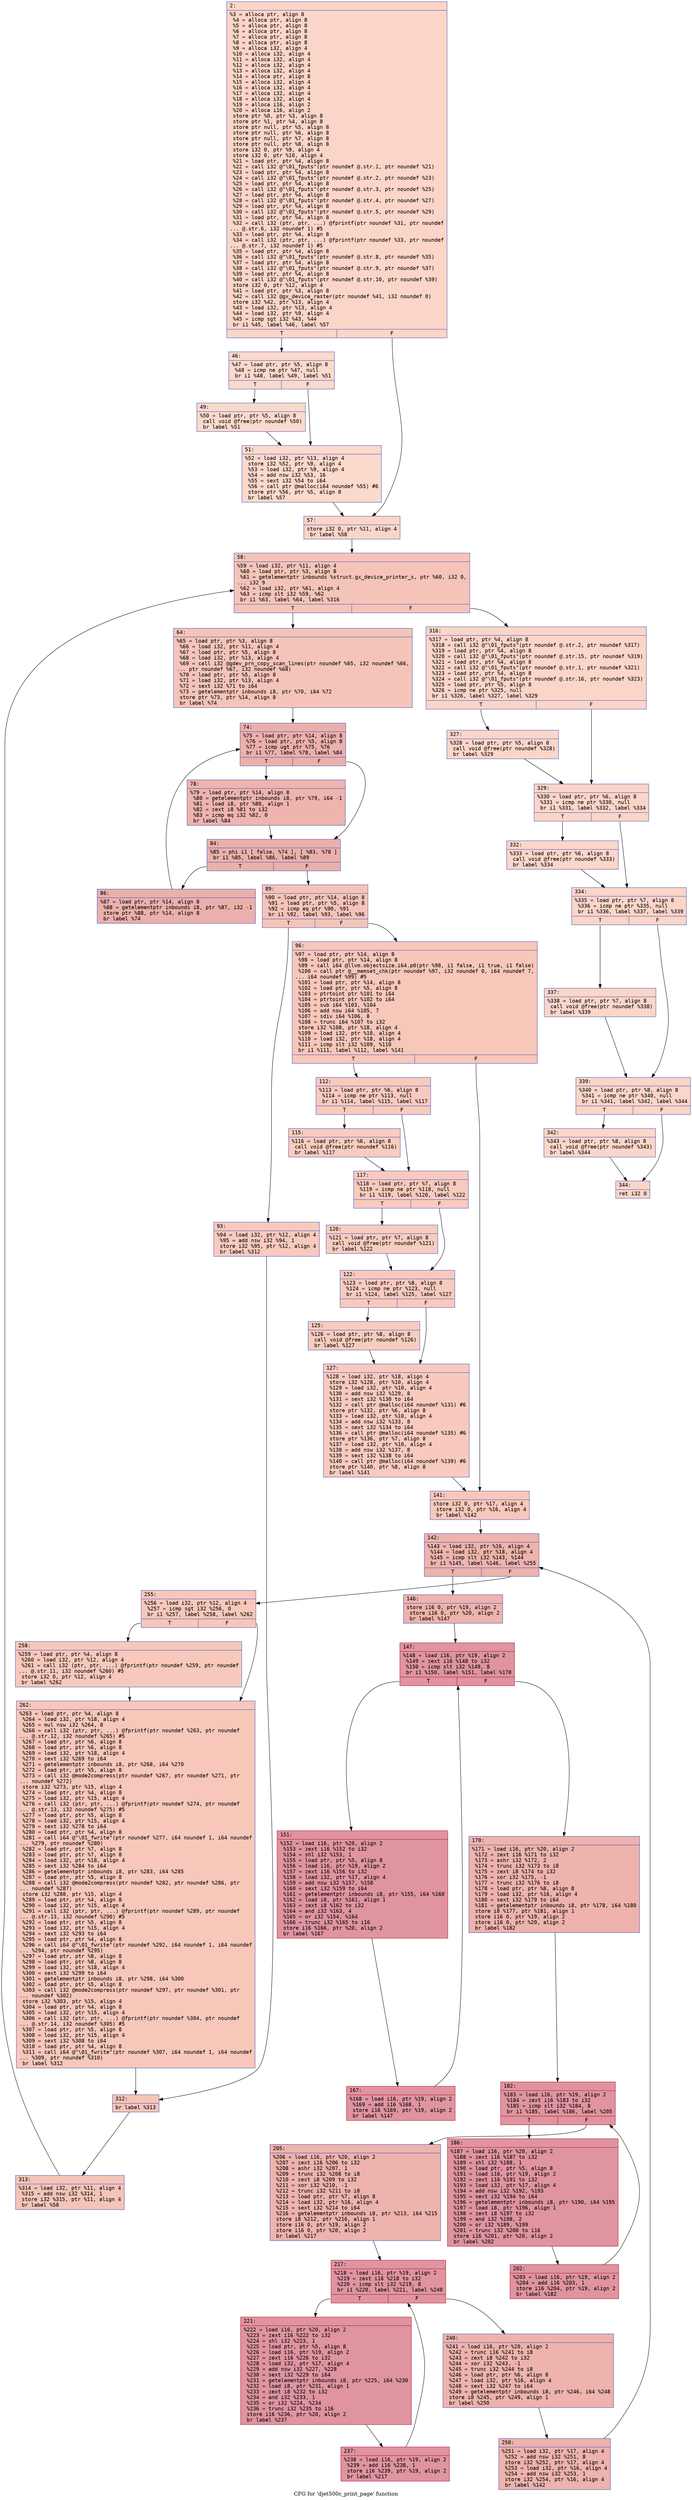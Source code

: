 digraph "CFG for 'djet500c_print_page' function" {
	label="CFG for 'djet500c_print_page' function";

	Node0x60000149a120 [shape=record,color="#3d50c3ff", style=filled, fillcolor="#f5a08170" fontname="Courier",label="{2:\l|  %3 = alloca ptr, align 8\l  %4 = alloca ptr, align 8\l  %5 = alloca ptr, align 8\l  %6 = alloca ptr, align 8\l  %7 = alloca ptr, align 8\l  %8 = alloca ptr, align 8\l  %9 = alloca i32, align 4\l  %10 = alloca i32, align 4\l  %11 = alloca i32, align 4\l  %12 = alloca i32, align 4\l  %13 = alloca i32, align 4\l  %14 = alloca ptr, align 8\l  %15 = alloca i32, align 4\l  %16 = alloca i32, align 4\l  %17 = alloca i32, align 4\l  %18 = alloca i32, align 4\l  %19 = alloca i16, align 2\l  %20 = alloca i16, align 2\l  store ptr %0, ptr %3, align 8\l  store ptr %1, ptr %4, align 8\l  store ptr null, ptr %5, align 8\l  store ptr null, ptr %6, align 8\l  store ptr null, ptr %7, align 8\l  store ptr null, ptr %8, align 8\l  store i32 0, ptr %9, align 4\l  store i32 0, ptr %10, align 4\l  %21 = load ptr, ptr %4, align 8\l  %22 = call i32 @\"\\01_fputs\"(ptr noundef @.str.1, ptr noundef %21)\l  %23 = load ptr, ptr %4, align 8\l  %24 = call i32 @\"\\01_fputs\"(ptr noundef @.str.2, ptr noundef %23)\l  %25 = load ptr, ptr %4, align 8\l  %26 = call i32 @\"\\01_fputs\"(ptr noundef @.str.3, ptr noundef %25)\l  %27 = load ptr, ptr %4, align 8\l  %28 = call i32 @\"\\01_fputs\"(ptr noundef @.str.4, ptr noundef %27)\l  %29 = load ptr, ptr %4, align 8\l  %30 = call i32 @\"\\01_fputs\"(ptr noundef @.str.5, ptr noundef %29)\l  %31 = load ptr, ptr %4, align 8\l  %32 = call i32 (ptr, ptr, ...) @fprintf(ptr noundef %31, ptr noundef\l... @.str.6, i32 noundef 1) #5\l  %33 = load ptr, ptr %4, align 8\l  %34 = call i32 (ptr, ptr, ...) @fprintf(ptr noundef %33, ptr noundef\l... @.str.7, i32 noundef 1) #5\l  %35 = load ptr, ptr %4, align 8\l  %36 = call i32 @\"\\01_fputs\"(ptr noundef @.str.8, ptr noundef %35)\l  %37 = load ptr, ptr %4, align 8\l  %38 = call i32 @\"\\01_fputs\"(ptr noundef @.str.9, ptr noundef %37)\l  %39 = load ptr, ptr %4, align 8\l  %40 = call i32 @\"\\01_fputs\"(ptr noundef @.str.10, ptr noundef %39)\l  store i32 0, ptr %12, align 4\l  %41 = load ptr, ptr %3, align 8\l  %42 = call i32 @gx_device_raster(ptr noundef %41, i32 noundef 0)\l  store i32 %42, ptr %13, align 4\l  %43 = load i32, ptr %13, align 4\l  %44 = load i32, ptr %9, align 4\l  %45 = icmp sgt i32 %43, %44\l  br i1 %45, label %46, label %57\l|{<s0>T|<s1>F}}"];
	Node0x60000149a120:s0 -> Node0x60000149a170[tooltip="2 -> 46\nProbability 50.00%" ];
	Node0x60000149a120:s1 -> Node0x60000149a260[tooltip="2 -> 57\nProbability 50.00%" ];
	Node0x60000149a170 [shape=record,color="#3d50c3ff", style=filled, fillcolor="#f7a88970" fontname="Courier",label="{46:\l|  %47 = load ptr, ptr %5, align 8\l  %48 = icmp ne ptr %47, null\l  br i1 %48, label %49, label %51\l|{<s0>T|<s1>F}}"];
	Node0x60000149a170:s0 -> Node0x60000149a1c0[tooltip="46 -> 49\nProbability 62.50%" ];
	Node0x60000149a170:s1 -> Node0x60000149a210[tooltip="46 -> 51\nProbability 37.50%" ];
	Node0x60000149a1c0 [shape=record,color="#3d50c3ff", style=filled, fillcolor="#f7ac8e70" fontname="Courier",label="{49:\l|  %50 = load ptr, ptr %5, align 8\l  call void @free(ptr noundef %50)\l  br label %51\l}"];
	Node0x60000149a1c0 -> Node0x60000149a210[tooltip="49 -> 51\nProbability 100.00%" ];
	Node0x60000149a210 [shape=record,color="#3d50c3ff", style=filled, fillcolor="#f7a88970" fontname="Courier",label="{51:\l|  %52 = load i32, ptr %13, align 4\l  store i32 %52, ptr %9, align 4\l  %53 = load i32, ptr %9, align 4\l  %54 = add nsw i32 %53, 16\l  %55 = sext i32 %54 to i64\l  %56 = call ptr @malloc(i64 noundef %55) #6\l  store ptr %56, ptr %5, align 8\l  br label %57\l}"];
	Node0x60000149a210 -> Node0x60000149a260[tooltip="51 -> 57\nProbability 100.00%" ];
	Node0x60000149a260 [shape=record,color="#3d50c3ff", style=filled, fillcolor="#f5a08170" fontname="Courier",label="{57:\l|  store i32 0, ptr %11, align 4\l  br label %58\l}"];
	Node0x60000149a260 -> Node0x60000149a2b0[tooltip="57 -> 58\nProbability 100.00%" ];
	Node0x60000149a2b0 [shape=record,color="#3d50c3ff", style=filled, fillcolor="#e97a5f70" fontname="Courier",label="{58:\l|  %59 = load i32, ptr %11, align 4\l  %60 = load ptr, ptr %3, align 8\l  %61 = getelementptr inbounds %struct.gx_device_printer_s, ptr %60, i32 0,\l... i32 9\l  %62 = load i32, ptr %61, align 4\l  %63 = icmp slt i32 %59, %62\l  br i1 %63, label %64, label %316\l|{<s0>T|<s1>F}}"];
	Node0x60000149a2b0:s0 -> Node0x60000149a300[tooltip="58 -> 64\nProbability 96.88%" ];
	Node0x60000149a2b0:s1 -> Node0x60000149ae40[tooltip="58 -> 316\nProbability 3.12%" ];
	Node0x60000149a300 [shape=record,color="#3d50c3ff", style=filled, fillcolor="#e97a5f70" fontname="Courier",label="{64:\l|  %65 = load ptr, ptr %3, align 8\l  %66 = load i32, ptr %11, align 4\l  %67 = load ptr, ptr %5, align 8\l  %68 = load i32, ptr %13, align 4\l  %69 = call i32 @gdev_prn_copy_scan_lines(ptr noundef %65, i32 noundef %66,\l... ptr noundef %67, i32 noundef %68)\l  %70 = load ptr, ptr %5, align 8\l  %71 = load i32, ptr %13, align 4\l  %72 = sext i32 %71 to i64\l  %73 = getelementptr inbounds i8, ptr %70, i64 %72\l  store ptr %73, ptr %14, align 8\l  br label %74\l}"];
	Node0x60000149a300 -> Node0x60000149a350[tooltip="64 -> 74\nProbability 100.00%" ];
	Node0x60000149a350 [shape=record,color="#3d50c3ff", style=filled, fillcolor="#d24b4070" fontname="Courier",label="{74:\l|  %75 = load ptr, ptr %14, align 8\l  %76 = load ptr, ptr %5, align 8\l  %77 = icmp ugt ptr %75, %76\l  br i1 %77, label %78, label %84\l|{<s0>T|<s1>F}}"];
	Node0x60000149a350:s0 -> Node0x60000149a3a0[tooltip="74 -> 78\nProbability 50.00%" ];
	Node0x60000149a350:s1 -> Node0x60000149a3f0[tooltip="74 -> 84\nProbability 50.00%" ];
	Node0x60000149a3a0 [shape=record,color="#3d50c3ff", style=filled, fillcolor="#d8564670" fontname="Courier",label="{78:\l|  %79 = load ptr, ptr %14, align 8\l  %80 = getelementptr inbounds i8, ptr %79, i64 -1\l  %81 = load i8, ptr %80, align 1\l  %82 = zext i8 %81 to i32\l  %83 = icmp eq i32 %82, 0\l  br label %84\l}"];
	Node0x60000149a3a0 -> Node0x60000149a3f0[tooltip="78 -> 84\nProbability 100.00%" ];
	Node0x60000149a3f0 [shape=record,color="#3d50c3ff", style=filled, fillcolor="#d24b4070" fontname="Courier",label="{84:\l|  %85 = phi i1 [ false, %74 ], [ %83, %78 ]\l  br i1 %85, label %86, label %89\l|{<s0>T|<s1>F}}"];
	Node0x60000149a3f0:s0 -> Node0x60000149a440[tooltip="84 -> 86\nProbability 96.88%" ];
	Node0x60000149a3f0:s1 -> Node0x60000149a490[tooltip="84 -> 89\nProbability 3.12%" ];
	Node0x60000149a440 [shape=record,color="#3d50c3ff", style=filled, fillcolor="#d24b4070" fontname="Courier",label="{86:\l|  %87 = load ptr, ptr %14, align 8\l  %88 = getelementptr inbounds i8, ptr %87, i32 -1\l  store ptr %88, ptr %14, align 8\l  br label %74\l}"];
	Node0x60000149a440 -> Node0x60000149a350[tooltip="86 -> 74\nProbability 100.00%" ];
	Node0x60000149a490 [shape=record,color="#3d50c3ff", style=filled, fillcolor="#e97a5f70" fontname="Courier",label="{89:\l|  %90 = load ptr, ptr %14, align 8\l  %91 = load ptr, ptr %5, align 8\l  %92 = icmp eq ptr %90, %91\l  br i1 %92, label %93, label %96\l|{<s0>T|<s1>F}}"];
	Node0x60000149a490:s0 -> Node0x60000149a4e0[tooltip="89 -> 93\nProbability 37.50%" ];
	Node0x60000149a490:s1 -> Node0x60000149a530[tooltip="89 -> 96\nProbability 62.50%" ];
	Node0x60000149a4e0 [shape=record,color="#3d50c3ff", style=filled, fillcolor="#ef886b70" fontname="Courier",label="{93:\l|  %94 = load i32, ptr %12, align 4\l  %95 = add nsw i32 %94, 1\l  store i32 %95, ptr %12, align 4\l  br label %312\l}"];
	Node0x60000149a4e0 -> Node0x60000149ada0[tooltip="93 -> 312\nProbability 100.00%" ];
	Node0x60000149a530 [shape=record,color="#3d50c3ff", style=filled, fillcolor="#ec7f6370" fontname="Courier",label="{96:\l|  %97 = load ptr, ptr %14, align 8\l  %98 = load ptr, ptr %14, align 8\l  %99 = call i64 @llvm.objectsize.i64.p0(ptr %98, i1 false, i1 true, i1 false)\l  %100 = call ptr @__memset_chk(ptr noundef %97, i32 noundef 0, i64 noundef 7,\l... i64 noundef %99) #5\l  %101 = load ptr, ptr %14, align 8\l  %102 = load ptr, ptr %5, align 8\l  %103 = ptrtoint ptr %101 to i64\l  %104 = ptrtoint ptr %102 to i64\l  %105 = sub i64 %103, %104\l  %106 = add nsw i64 %105, 7\l  %107 = sdiv i64 %106, 8\l  %108 = trunc i64 %107 to i32\l  store i32 %108, ptr %18, align 4\l  %109 = load i32, ptr %10, align 4\l  %110 = load i32, ptr %18, align 4\l  %111 = icmp slt i32 %109, %110\l  br i1 %111, label %112, label %141\l|{<s0>T|<s1>F}}"];
	Node0x60000149a530:s0 -> Node0x60000149a580[tooltip="96 -> 112\nProbability 50.00%" ];
	Node0x60000149a530:s1 -> Node0x60000149a7b0[tooltip="96 -> 141\nProbability 50.00%" ];
	Node0x60000149a580 [shape=record,color="#3d50c3ff", style=filled, fillcolor="#ef886b70" fontname="Courier",label="{112:\l|  %113 = load ptr, ptr %6, align 8\l  %114 = icmp ne ptr %113, null\l  br i1 %114, label %115, label %117\l|{<s0>T|<s1>F}}"];
	Node0x60000149a580:s0 -> Node0x60000149a5d0[tooltip="112 -> 115\nProbability 62.50%" ];
	Node0x60000149a580:s1 -> Node0x60000149a620[tooltip="112 -> 117\nProbability 37.50%" ];
	Node0x60000149a5d0 [shape=record,color="#3d50c3ff", style=filled, fillcolor="#f08b6e70" fontname="Courier",label="{115:\l|  %116 = load ptr, ptr %6, align 8\l  call void @free(ptr noundef %116)\l  br label %117\l}"];
	Node0x60000149a5d0 -> Node0x60000149a620[tooltip="115 -> 117\nProbability 100.00%" ];
	Node0x60000149a620 [shape=record,color="#3d50c3ff", style=filled, fillcolor="#ef886b70" fontname="Courier",label="{117:\l|  %118 = load ptr, ptr %7, align 8\l  %119 = icmp ne ptr %118, null\l  br i1 %119, label %120, label %122\l|{<s0>T|<s1>F}}"];
	Node0x60000149a620:s0 -> Node0x60000149a670[tooltip="117 -> 120\nProbability 62.50%" ];
	Node0x60000149a620:s1 -> Node0x60000149a6c0[tooltip="117 -> 122\nProbability 37.50%" ];
	Node0x60000149a670 [shape=record,color="#3d50c3ff", style=filled, fillcolor="#f08b6e70" fontname="Courier",label="{120:\l|  %121 = load ptr, ptr %7, align 8\l  call void @free(ptr noundef %121)\l  br label %122\l}"];
	Node0x60000149a670 -> Node0x60000149a6c0[tooltip="120 -> 122\nProbability 100.00%" ];
	Node0x60000149a6c0 [shape=record,color="#3d50c3ff", style=filled, fillcolor="#ef886b70" fontname="Courier",label="{122:\l|  %123 = load ptr, ptr %8, align 8\l  %124 = icmp ne ptr %123, null\l  br i1 %124, label %125, label %127\l|{<s0>T|<s1>F}}"];
	Node0x60000149a6c0:s0 -> Node0x60000149a710[tooltip="122 -> 125\nProbability 62.50%" ];
	Node0x60000149a6c0:s1 -> Node0x60000149a760[tooltip="122 -> 127\nProbability 37.50%" ];
	Node0x60000149a710 [shape=record,color="#3d50c3ff", style=filled, fillcolor="#f08b6e70" fontname="Courier",label="{125:\l|  %126 = load ptr, ptr %8, align 8\l  call void @free(ptr noundef %126)\l  br label %127\l}"];
	Node0x60000149a710 -> Node0x60000149a760[tooltip="125 -> 127\nProbability 100.00%" ];
	Node0x60000149a760 [shape=record,color="#3d50c3ff", style=filled, fillcolor="#ef886b70" fontname="Courier",label="{127:\l|  %128 = load i32, ptr %18, align 4\l  store i32 %128, ptr %10, align 4\l  %129 = load i32, ptr %10, align 4\l  %130 = add nsw i32 %129, 8\l  %131 = sext i32 %130 to i64\l  %132 = call ptr @malloc(i64 noundef %131) #6\l  store ptr %132, ptr %6, align 8\l  %133 = load i32, ptr %10, align 4\l  %134 = add nsw i32 %133, 8\l  %135 = sext i32 %134 to i64\l  %136 = call ptr @malloc(i64 noundef %135) #6\l  store ptr %136, ptr %7, align 8\l  %137 = load i32, ptr %10, align 4\l  %138 = add nsw i32 %137, 8\l  %139 = sext i32 %138 to i64\l  %140 = call ptr @malloc(i64 noundef %139) #6\l  store ptr %140, ptr %8, align 8\l  br label %141\l}"];
	Node0x60000149a760 -> Node0x60000149a7b0[tooltip="127 -> 141\nProbability 100.00%" ];
	Node0x60000149a7b0 [shape=record,color="#3d50c3ff", style=filled, fillcolor="#ec7f6370" fontname="Courier",label="{141:\l|  store i32 0, ptr %17, align 4\l  store i32 0, ptr %16, align 4\l  br label %142\l}"];
	Node0x60000149a7b0 -> Node0x60000149a800[tooltip="141 -> 142\nProbability 100.00%" ];
	Node0x60000149a800 [shape=record,color="#3d50c3ff", style=filled, fillcolor="#d6524470" fontname="Courier",label="{142:\l|  %143 = load i32, ptr %16, align 4\l  %144 = load i32, ptr %18, align 4\l  %145 = icmp slt i32 %143, %144\l  br i1 %145, label %146, label %255\l|{<s0>T|<s1>F}}"];
	Node0x60000149a800:s0 -> Node0x60000149a850[tooltip="142 -> 146\nProbability 96.88%" ];
	Node0x60000149a800:s1 -> Node0x60000149acb0[tooltip="142 -> 255\nProbability 3.12%" ];
	Node0x60000149a850 [shape=record,color="#3d50c3ff", style=filled, fillcolor="#d6524470" fontname="Courier",label="{146:\l|  store i16 0, ptr %19, align 2\l  store i16 0, ptr %20, align 2\l  br label %147\l}"];
	Node0x60000149a850 -> Node0x60000149a8a0[tooltip="146 -> 147\nProbability 100.00%" ];
	Node0x60000149a8a0 [shape=record,color="#b70d28ff", style=filled, fillcolor="#b70d2870" fontname="Courier",label="{147:\l|  %148 = load i16, ptr %19, align 2\l  %149 = zext i16 %148 to i32\l  %150 = icmp slt i32 %149, 8\l  br i1 %150, label %151, label %170\l|{<s0>T|<s1>F}}"];
	Node0x60000149a8a0:s0 -> Node0x60000149a8f0[tooltip="147 -> 151\nProbability 96.88%" ];
	Node0x60000149a8a0:s1 -> Node0x60000149a990[tooltip="147 -> 170\nProbability 3.12%" ];
	Node0x60000149a8f0 [shape=record,color="#b70d28ff", style=filled, fillcolor="#b70d2870" fontname="Courier",label="{151:\l|  %152 = load i16, ptr %20, align 2\l  %153 = zext i16 %152 to i32\l  %154 = shl i32 %153, 1\l  %155 = load ptr, ptr %5, align 8\l  %156 = load i16, ptr %19, align 2\l  %157 = zext i16 %156 to i32\l  %158 = load i32, ptr %17, align 4\l  %159 = add nsw i32 %157, %158\l  %160 = sext i32 %159 to i64\l  %161 = getelementptr inbounds i8, ptr %155, i64 %160\l  %162 = load i8, ptr %161, align 1\l  %163 = zext i8 %162 to i32\l  %164 = and i32 %163, 4\l  %165 = or i32 %154, %164\l  %166 = trunc i32 %165 to i16\l  store i16 %166, ptr %20, align 2\l  br label %167\l}"];
	Node0x60000149a8f0 -> Node0x60000149a940[tooltip="151 -> 167\nProbability 100.00%" ];
	Node0x60000149a940 [shape=record,color="#b70d28ff", style=filled, fillcolor="#b70d2870" fontname="Courier",label="{167:\l|  %168 = load i16, ptr %19, align 2\l  %169 = add i16 %168, 1\l  store i16 %169, ptr %19, align 2\l  br label %147\l}"];
	Node0x60000149a940 -> Node0x60000149a8a0[tooltip="167 -> 147\nProbability 100.00%" ];
	Node0x60000149a990 [shape=record,color="#3d50c3ff", style=filled, fillcolor="#d6524470" fontname="Courier",label="{170:\l|  %171 = load i16, ptr %20, align 2\l  %172 = zext i16 %171 to i32\l  %173 = ashr i32 %172, 2\l  %174 = trunc i32 %173 to i8\l  %175 = zext i8 %174 to i32\l  %176 = xor i32 %175, -1\l  %177 = trunc i32 %176 to i8\l  %178 = load ptr, ptr %8, align 8\l  %179 = load i32, ptr %16, align 4\l  %180 = sext i32 %179 to i64\l  %181 = getelementptr inbounds i8, ptr %178, i64 %180\l  store i8 %177, ptr %181, align 1\l  store i16 0, ptr %19, align 2\l  store i16 0, ptr %20, align 2\l  br label %182\l}"];
	Node0x60000149a990 -> Node0x60000149a9e0[tooltip="170 -> 182\nProbability 100.00%" ];
	Node0x60000149a9e0 [shape=record,color="#b70d28ff", style=filled, fillcolor="#b70d2870" fontname="Courier",label="{182:\l|  %183 = load i16, ptr %19, align 2\l  %184 = zext i16 %183 to i32\l  %185 = icmp slt i32 %184, 8\l  br i1 %185, label %186, label %205\l|{<s0>T|<s1>F}}"];
	Node0x60000149a9e0:s0 -> Node0x60000149aa30[tooltip="182 -> 186\nProbability 96.88%" ];
	Node0x60000149a9e0:s1 -> Node0x60000149aad0[tooltip="182 -> 205\nProbability 3.12%" ];
	Node0x60000149aa30 [shape=record,color="#b70d28ff", style=filled, fillcolor="#b70d2870" fontname="Courier",label="{186:\l|  %187 = load i16, ptr %20, align 2\l  %188 = zext i16 %187 to i32\l  %189 = shl i32 %188, 1\l  %190 = load ptr, ptr %5, align 8\l  %191 = load i16, ptr %19, align 2\l  %192 = zext i16 %191 to i32\l  %193 = load i32, ptr %17, align 4\l  %194 = add nsw i32 %192, %193\l  %195 = sext i32 %194 to i64\l  %196 = getelementptr inbounds i8, ptr %190, i64 %195\l  %197 = load i8, ptr %196, align 1\l  %198 = zext i8 %197 to i32\l  %199 = and i32 %198, 2\l  %200 = or i32 %189, %199\l  %201 = trunc i32 %200 to i16\l  store i16 %201, ptr %20, align 2\l  br label %202\l}"];
	Node0x60000149aa30 -> Node0x60000149aa80[tooltip="186 -> 202\nProbability 100.00%" ];
	Node0x60000149aa80 [shape=record,color="#b70d28ff", style=filled, fillcolor="#b70d2870" fontname="Courier",label="{202:\l|  %203 = load i16, ptr %19, align 2\l  %204 = add i16 %203, 1\l  store i16 %204, ptr %19, align 2\l  br label %182\l}"];
	Node0x60000149aa80 -> Node0x60000149a9e0[tooltip="202 -> 182\nProbability 100.00%" ];
	Node0x60000149aad0 [shape=record,color="#3d50c3ff", style=filled, fillcolor="#d6524470" fontname="Courier",label="{205:\l|  %206 = load i16, ptr %20, align 2\l  %207 = zext i16 %206 to i32\l  %208 = ashr i32 %207, 1\l  %209 = trunc i32 %208 to i8\l  %210 = zext i8 %209 to i32\l  %211 = xor i32 %210, -1\l  %212 = trunc i32 %211 to i8\l  %213 = load ptr, ptr %7, align 8\l  %214 = load i32, ptr %16, align 4\l  %215 = sext i32 %214 to i64\l  %216 = getelementptr inbounds i8, ptr %213, i64 %215\l  store i8 %212, ptr %216, align 1\l  store i16 0, ptr %19, align 2\l  store i16 0, ptr %20, align 2\l  br label %217\l}"];
	Node0x60000149aad0 -> Node0x60000149ab20[tooltip="205 -> 217\nProbability 100.00%" ];
	Node0x60000149ab20 [shape=record,color="#b70d28ff", style=filled, fillcolor="#b70d2870" fontname="Courier",label="{217:\l|  %218 = load i16, ptr %19, align 2\l  %219 = zext i16 %218 to i32\l  %220 = icmp slt i32 %219, 8\l  br i1 %220, label %221, label %240\l|{<s0>T|<s1>F}}"];
	Node0x60000149ab20:s0 -> Node0x60000149ab70[tooltip="217 -> 221\nProbability 96.88%" ];
	Node0x60000149ab20:s1 -> Node0x60000149ac10[tooltip="217 -> 240\nProbability 3.12%" ];
	Node0x60000149ab70 [shape=record,color="#b70d28ff", style=filled, fillcolor="#b70d2870" fontname="Courier",label="{221:\l|  %222 = load i16, ptr %20, align 2\l  %223 = zext i16 %222 to i32\l  %224 = shl i32 %223, 1\l  %225 = load ptr, ptr %5, align 8\l  %226 = load i16, ptr %19, align 2\l  %227 = zext i16 %226 to i32\l  %228 = load i32, ptr %17, align 4\l  %229 = add nsw i32 %227, %228\l  %230 = sext i32 %229 to i64\l  %231 = getelementptr inbounds i8, ptr %225, i64 %230\l  %232 = load i8, ptr %231, align 1\l  %233 = zext i8 %232 to i32\l  %234 = and i32 %233, 1\l  %235 = or i32 %224, %234\l  %236 = trunc i32 %235 to i16\l  store i16 %236, ptr %20, align 2\l  br label %237\l}"];
	Node0x60000149ab70 -> Node0x60000149abc0[tooltip="221 -> 237\nProbability 100.00%" ];
	Node0x60000149abc0 [shape=record,color="#b70d28ff", style=filled, fillcolor="#b70d2870" fontname="Courier",label="{237:\l|  %238 = load i16, ptr %19, align 2\l  %239 = add i16 %238, 1\l  store i16 %239, ptr %19, align 2\l  br label %217\l}"];
	Node0x60000149abc0 -> Node0x60000149ab20[tooltip="237 -> 217\nProbability 100.00%" ];
	Node0x60000149ac10 [shape=record,color="#3d50c3ff", style=filled, fillcolor="#d6524470" fontname="Courier",label="{240:\l|  %241 = load i16, ptr %20, align 2\l  %242 = trunc i16 %241 to i8\l  %243 = zext i8 %242 to i32\l  %244 = xor i32 %243, -1\l  %245 = trunc i32 %244 to i8\l  %246 = load ptr, ptr %6, align 8\l  %247 = load i32, ptr %16, align 4\l  %248 = sext i32 %247 to i64\l  %249 = getelementptr inbounds i8, ptr %246, i64 %248\l  store i8 %245, ptr %249, align 1\l  br label %250\l}"];
	Node0x60000149ac10 -> Node0x60000149ac60[tooltip="240 -> 250\nProbability 100.00%" ];
	Node0x60000149ac60 [shape=record,color="#3d50c3ff", style=filled, fillcolor="#d6524470" fontname="Courier",label="{250:\l|  %251 = load i32, ptr %17, align 4\l  %252 = add nsw i32 %251, 8\l  store i32 %252, ptr %17, align 4\l  %253 = load i32, ptr %16, align 4\l  %254 = add nsw i32 %253, 1\l  store i32 %254, ptr %16, align 4\l  br label %142\l}"];
	Node0x60000149ac60 -> Node0x60000149a800[tooltip="250 -> 142\nProbability 100.00%" ];
	Node0x60000149acb0 [shape=record,color="#3d50c3ff", style=filled, fillcolor="#ec7f6370" fontname="Courier",label="{255:\l|  %256 = load i32, ptr %12, align 4\l  %257 = icmp sgt i32 %256, 0\l  br i1 %257, label %258, label %262\l|{<s0>T|<s1>F}}"];
	Node0x60000149acb0:s0 -> Node0x60000149ad00[tooltip="255 -> 258\nProbability 62.50%" ];
	Node0x60000149acb0:s1 -> Node0x60000149ad50[tooltip="255 -> 262\nProbability 37.50%" ];
	Node0x60000149ad00 [shape=record,color="#3d50c3ff", style=filled, fillcolor="#ed836670" fontname="Courier",label="{258:\l|  %259 = load ptr, ptr %4, align 8\l  %260 = load i32, ptr %12, align 4\l  %261 = call i32 (ptr, ptr, ...) @fprintf(ptr noundef %259, ptr noundef\l... @.str.11, i32 noundef %260) #5\l  store i32 0, ptr %12, align 4\l  br label %262\l}"];
	Node0x60000149ad00 -> Node0x60000149ad50[tooltip="258 -> 262\nProbability 100.00%" ];
	Node0x60000149ad50 [shape=record,color="#3d50c3ff", style=filled, fillcolor="#ec7f6370" fontname="Courier",label="{262:\l|  %263 = load ptr, ptr %4, align 8\l  %264 = load i32, ptr %18, align 4\l  %265 = mul nsw i32 %264, 8\l  %266 = call i32 (ptr, ptr, ...) @fprintf(ptr noundef %263, ptr noundef\l... @.str.12, i32 noundef %265) #5\l  %267 = load ptr, ptr %6, align 8\l  %268 = load ptr, ptr %6, align 8\l  %269 = load i32, ptr %18, align 4\l  %270 = sext i32 %269 to i64\l  %271 = getelementptr inbounds i8, ptr %268, i64 %270\l  %272 = load ptr, ptr %5, align 8\l  %273 = call i32 @mode2compress(ptr noundef %267, ptr noundef %271, ptr\l... noundef %272)\l  store i32 %273, ptr %15, align 4\l  %274 = load ptr, ptr %4, align 8\l  %275 = load i32, ptr %15, align 4\l  %276 = call i32 (ptr, ptr, ...) @fprintf(ptr noundef %274, ptr noundef\l... @.str.13, i32 noundef %275) #5\l  %277 = load ptr, ptr %5, align 8\l  %278 = load i32, ptr %15, align 4\l  %279 = sext i32 %278 to i64\l  %280 = load ptr, ptr %4, align 8\l  %281 = call i64 @\"\\01_fwrite\"(ptr noundef %277, i64 noundef 1, i64 noundef\l... %279, ptr noundef %280)\l  %282 = load ptr, ptr %7, align 8\l  %283 = load ptr, ptr %7, align 8\l  %284 = load i32, ptr %18, align 4\l  %285 = sext i32 %284 to i64\l  %286 = getelementptr inbounds i8, ptr %283, i64 %285\l  %287 = load ptr, ptr %5, align 8\l  %288 = call i32 @mode2compress(ptr noundef %282, ptr noundef %286, ptr\l... noundef %287)\l  store i32 %288, ptr %15, align 4\l  %289 = load ptr, ptr %4, align 8\l  %290 = load i32, ptr %15, align 4\l  %291 = call i32 (ptr, ptr, ...) @fprintf(ptr noundef %289, ptr noundef\l... @.str.13, i32 noundef %290) #5\l  %292 = load ptr, ptr %5, align 8\l  %293 = load i32, ptr %15, align 4\l  %294 = sext i32 %293 to i64\l  %295 = load ptr, ptr %4, align 8\l  %296 = call i64 @\"\\01_fwrite\"(ptr noundef %292, i64 noundef 1, i64 noundef\l... %294, ptr noundef %295)\l  %297 = load ptr, ptr %8, align 8\l  %298 = load ptr, ptr %8, align 8\l  %299 = load i32, ptr %18, align 4\l  %300 = sext i32 %299 to i64\l  %301 = getelementptr inbounds i8, ptr %298, i64 %300\l  %302 = load ptr, ptr %5, align 8\l  %303 = call i32 @mode2compress(ptr noundef %297, ptr noundef %301, ptr\l... noundef %302)\l  store i32 %303, ptr %15, align 4\l  %304 = load ptr, ptr %4, align 8\l  %305 = load i32, ptr %15, align 4\l  %306 = call i32 (ptr, ptr, ...) @fprintf(ptr noundef %304, ptr noundef\l... @.str.14, i32 noundef %305) #5\l  %307 = load ptr, ptr %5, align 8\l  %308 = load i32, ptr %15, align 4\l  %309 = sext i32 %308 to i64\l  %310 = load ptr, ptr %4, align 8\l  %311 = call i64 @\"\\01_fwrite\"(ptr noundef %307, i64 noundef 1, i64 noundef\l... %309, ptr noundef %310)\l  br label %312\l}"];
	Node0x60000149ad50 -> Node0x60000149ada0[tooltip="262 -> 312\nProbability 100.00%" ];
	Node0x60000149ada0 [shape=record,color="#3d50c3ff", style=filled, fillcolor="#e97a5f70" fontname="Courier",label="{312:\l|  br label %313\l}"];
	Node0x60000149ada0 -> Node0x60000149adf0[tooltip="312 -> 313\nProbability 100.00%" ];
	Node0x60000149adf0 [shape=record,color="#3d50c3ff", style=filled, fillcolor="#e97a5f70" fontname="Courier",label="{313:\l|  %314 = load i32, ptr %11, align 4\l  %315 = add nsw i32 %314, 1\l  store i32 %315, ptr %11, align 4\l  br label %58\l}"];
	Node0x60000149adf0 -> Node0x60000149a2b0[tooltip="313 -> 58\nProbability 100.00%" ];
	Node0x60000149ae40 [shape=record,color="#3d50c3ff", style=filled, fillcolor="#f5a08170" fontname="Courier",label="{316:\l|  %317 = load ptr, ptr %4, align 8\l  %318 = call i32 @\"\\01_fputs\"(ptr noundef @.str.2, ptr noundef %317)\l  %319 = load ptr, ptr %4, align 8\l  %320 = call i32 @\"\\01_fputs\"(ptr noundef @.str.15, ptr noundef %319)\l  %321 = load ptr, ptr %4, align 8\l  %322 = call i32 @\"\\01_fputs\"(ptr noundef @.str.1, ptr noundef %321)\l  %323 = load ptr, ptr %4, align 8\l  %324 = call i32 @\"\\01_fputs\"(ptr noundef @.str.16, ptr noundef %323)\l  %325 = load ptr, ptr %5, align 8\l  %326 = icmp ne ptr %325, null\l  br i1 %326, label %327, label %329\l|{<s0>T|<s1>F}}"];
	Node0x60000149ae40:s0 -> Node0x60000149ae90[tooltip="316 -> 327\nProbability 62.50%" ];
	Node0x60000149ae40:s1 -> Node0x60000149aee0[tooltip="316 -> 329\nProbability 37.50%" ];
	Node0x60000149ae90 [shape=record,color="#3d50c3ff", style=filled, fillcolor="#f6a38570" fontname="Courier",label="{327:\l|  %328 = load ptr, ptr %5, align 8\l  call void @free(ptr noundef %328)\l  br label %329\l}"];
	Node0x60000149ae90 -> Node0x60000149aee0[tooltip="327 -> 329\nProbability 100.00%" ];
	Node0x60000149aee0 [shape=record,color="#3d50c3ff", style=filled, fillcolor="#f5a08170" fontname="Courier",label="{329:\l|  %330 = load ptr, ptr %6, align 8\l  %331 = icmp ne ptr %330, null\l  br i1 %331, label %332, label %334\l|{<s0>T|<s1>F}}"];
	Node0x60000149aee0:s0 -> Node0x60000149af30[tooltip="329 -> 332\nProbability 62.50%" ];
	Node0x60000149aee0:s1 -> Node0x60000149af80[tooltip="329 -> 334\nProbability 37.50%" ];
	Node0x60000149af30 [shape=record,color="#3d50c3ff", style=filled, fillcolor="#f6a38570" fontname="Courier",label="{332:\l|  %333 = load ptr, ptr %6, align 8\l  call void @free(ptr noundef %333)\l  br label %334\l}"];
	Node0x60000149af30 -> Node0x60000149af80[tooltip="332 -> 334\nProbability 100.00%" ];
	Node0x60000149af80 [shape=record,color="#3d50c3ff", style=filled, fillcolor="#f5a08170" fontname="Courier",label="{334:\l|  %335 = load ptr, ptr %7, align 8\l  %336 = icmp ne ptr %335, null\l  br i1 %336, label %337, label %339\l|{<s0>T|<s1>F}}"];
	Node0x60000149af80:s0 -> Node0x60000149afd0[tooltip="334 -> 337\nProbability 62.50%" ];
	Node0x60000149af80:s1 -> Node0x60000149b020[tooltip="334 -> 339\nProbability 37.50%" ];
	Node0x60000149afd0 [shape=record,color="#3d50c3ff", style=filled, fillcolor="#f6a38570" fontname="Courier",label="{337:\l|  %338 = load ptr, ptr %7, align 8\l  call void @free(ptr noundef %338)\l  br label %339\l}"];
	Node0x60000149afd0 -> Node0x60000149b020[tooltip="337 -> 339\nProbability 100.00%" ];
	Node0x60000149b020 [shape=record,color="#3d50c3ff", style=filled, fillcolor="#f5a08170" fontname="Courier",label="{339:\l|  %340 = load ptr, ptr %8, align 8\l  %341 = icmp ne ptr %340, null\l  br i1 %341, label %342, label %344\l|{<s0>T|<s1>F}}"];
	Node0x60000149b020:s0 -> Node0x60000149b070[tooltip="339 -> 342\nProbability 62.50%" ];
	Node0x60000149b020:s1 -> Node0x60000149b0c0[tooltip="339 -> 344\nProbability 37.50%" ];
	Node0x60000149b070 [shape=record,color="#3d50c3ff", style=filled, fillcolor="#f6a38570" fontname="Courier",label="{342:\l|  %343 = load ptr, ptr %8, align 8\l  call void @free(ptr noundef %343)\l  br label %344\l}"];
	Node0x60000149b070 -> Node0x60000149b0c0[tooltip="342 -> 344\nProbability 100.00%" ];
	Node0x60000149b0c0 [shape=record,color="#3d50c3ff", style=filled, fillcolor="#f5a08170" fontname="Courier",label="{344:\l|  ret i32 0\l}"];
}

